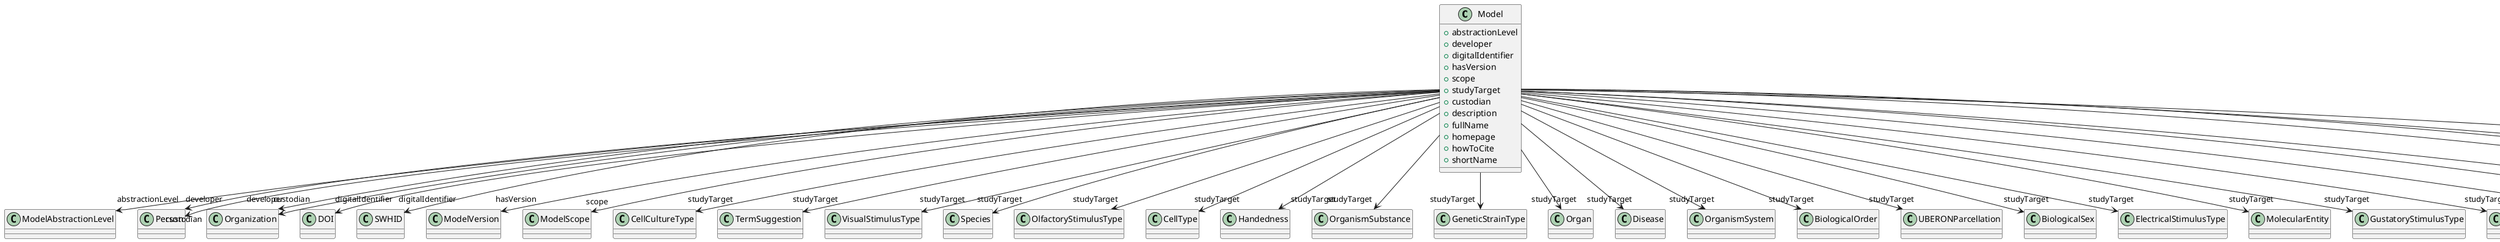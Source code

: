 @startuml
class Model {
+abstractionLevel
+developer
+digitalIdentifier
+hasVersion
+scope
+studyTarget
+custodian
+description
+fullName
+homepage
+howToCite
+shortName

}
Model -d-> "abstractionLevel" ModelAbstractionLevel
Model -d-> "developer" Person
Model -d-> "developer" Organization
Model -d-> "digitalIdentifier" DOI
Model -d-> "digitalIdentifier" SWHID
Model -d-> "hasVersion" ModelVersion
Model -d-> "scope" ModelScope
Model -d-> "studyTarget" CellCultureType
Model -d-> "studyTarget" TermSuggestion
Model -d-> "studyTarget" VisualStimulusType
Model -d-> "studyTarget" Species
Model -d-> "studyTarget" OlfactoryStimulusType
Model -d-> "studyTarget" CellType
Model -d-> "studyTarget" Handedness
Model -d-> "studyTarget" OrganismSubstance
Model -d-> "studyTarget" GeneticStrainType
Model -d-> "studyTarget" Organ
Model -d-> "studyTarget" Disease
Model -d-> "studyTarget" OrganismSystem
Model -d-> "studyTarget" BiologicalOrder
Model -d-> "studyTarget" UBERONParcellation
Model -d-> "studyTarget" BiologicalSex
Model -d-> "studyTarget" ElectricalStimulusType
Model -d-> "studyTarget" MolecularEntity
Model -d-> "studyTarget" GustatoryStimulusType
Model -d-> "studyTarget" AuditoryStimulusType
Model -d-> "studyTarget" TactileStimulusType
Model -d-> "studyTarget" SubcellularEntity
Model -d-> "studyTarget" OpticalStimulusType
Model -d-> "studyTarget" BreedingType
Model -d-> "studyTarget" DiseaseModel
Model -d-> "studyTarget" AnatomicalEntity
Model -d-> "custodian" Person
Model -d-> "custodian" Organization
Model -d-> "homepage" URL

@enduml
